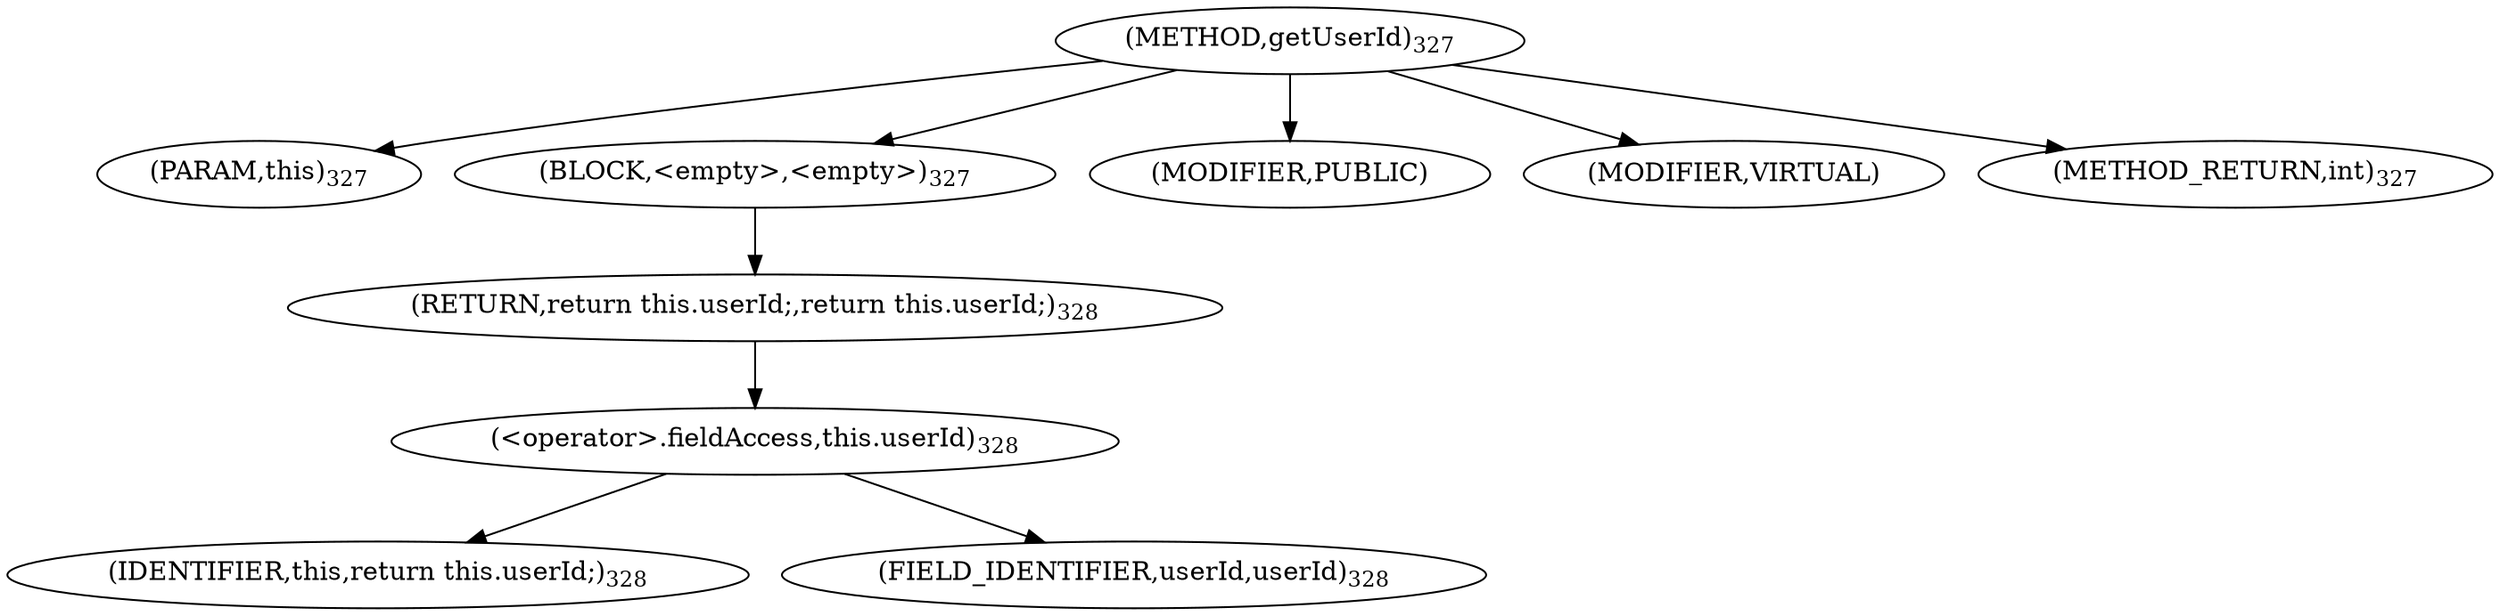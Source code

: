 digraph "getUserId" {  
"716" [label = <(METHOD,getUserId)<SUB>327</SUB>> ]
"64" [label = <(PARAM,this)<SUB>327</SUB>> ]
"717" [label = <(BLOCK,&lt;empty&gt;,&lt;empty&gt;)<SUB>327</SUB>> ]
"718" [label = <(RETURN,return this.userId;,return this.userId;)<SUB>328</SUB>> ]
"719" [label = <(&lt;operator&gt;.fieldAccess,this.userId)<SUB>328</SUB>> ]
"63" [label = <(IDENTIFIER,this,return this.userId;)<SUB>328</SUB>> ]
"720" [label = <(FIELD_IDENTIFIER,userId,userId)<SUB>328</SUB>> ]
"721" [label = <(MODIFIER,PUBLIC)> ]
"722" [label = <(MODIFIER,VIRTUAL)> ]
"723" [label = <(METHOD_RETURN,int)<SUB>327</SUB>> ]
  "716" -> "64" 
  "716" -> "717" 
  "716" -> "721" 
  "716" -> "722" 
  "716" -> "723" 
  "717" -> "718" 
  "718" -> "719" 
  "719" -> "63" 
  "719" -> "720" 
}
